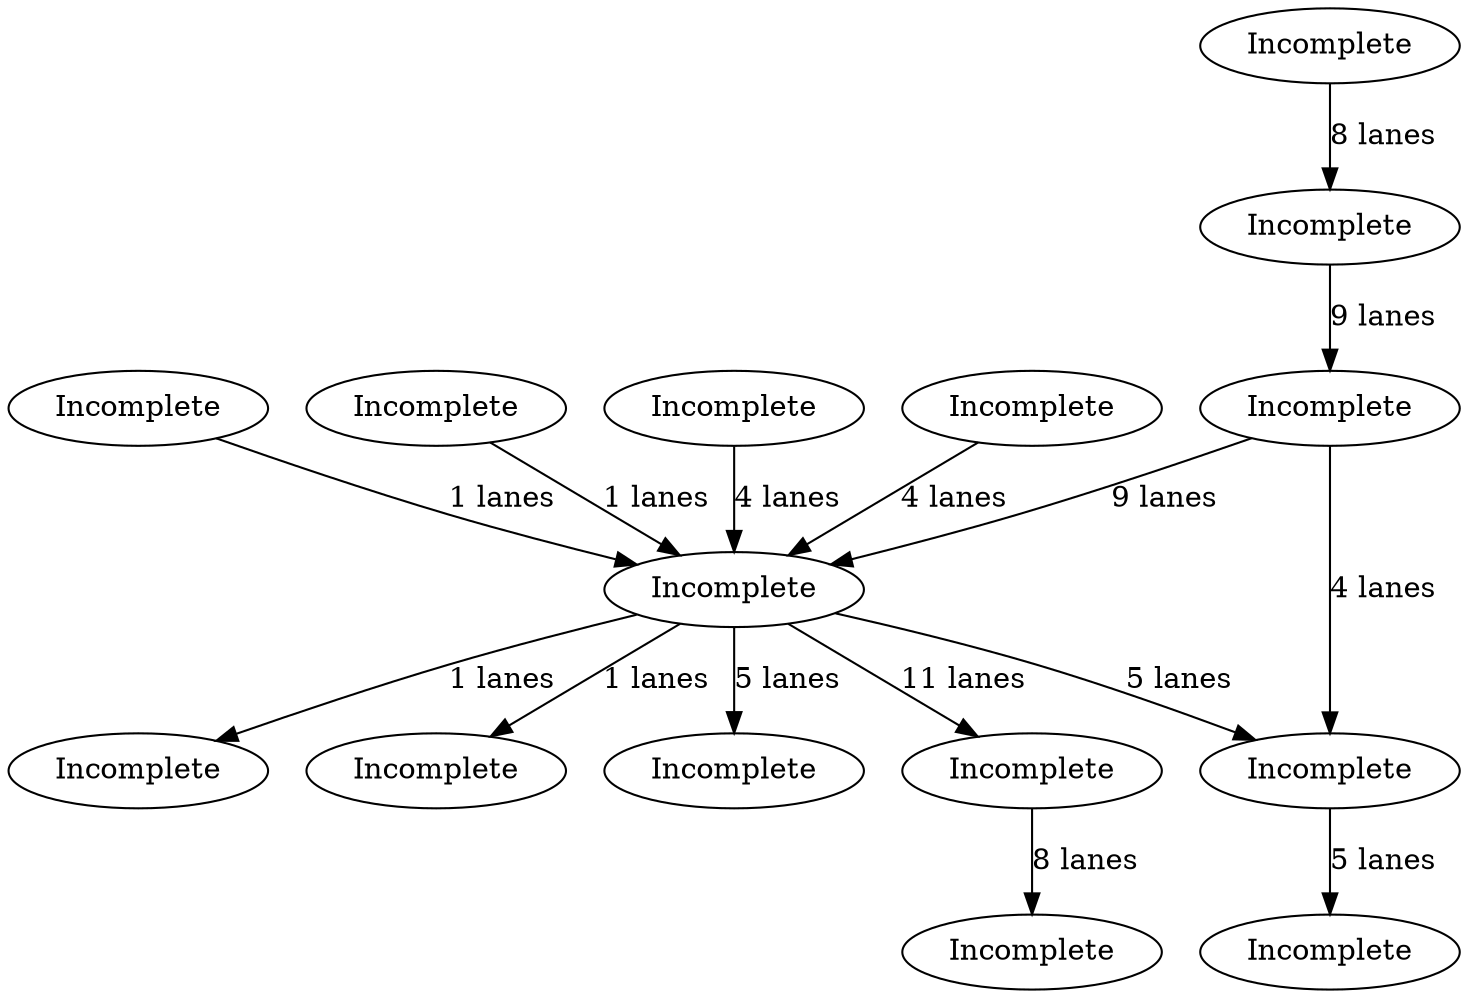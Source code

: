 digraph {
    0 [ label = "Incomplete" ]
    1 [ label = "Incomplete" ]
    2 [ label = "Incomplete" ]
    3 [ label = "Incomplete" ]
    4 [ label = "Incomplete" ]
    5 [ label = "Incomplete" ]
    6 [ label = "Incomplete" ]
    7 [ label = "Incomplete" ]
    8 [ label = "Incomplete" ]
    9 [ label = "Incomplete" ]
    10 [ label = "Incomplete" ]
    11 [ label = "Incomplete" ]
    12 [ label = "Incomplete" ]
    13 [ label = "Incomplete" ]
    14 [ label = "Incomplete" ]
    5 -> 6 [ label = "4 lanes" ]
    13 -> 9 [ label = "5 lanes" ]
    6 -> 13 [ label = "5 lanes" ]
    4 -> 6 [ label = "4 lanes" ]
    6 -> 7 [ label = "5 lanes" ]
    6 -> 8 [ label = "11 lanes" ]
    11 -> 10 [ label = "8 lanes" ]
    10 -> 12 [ label = "9 lanes" ]
    12 -> 6 [ label = "9 lanes" ]
    12 -> 13 [ label = "4 lanes" ]
    8 -> 14 [ label = "8 lanes" ]
    6 -> 3 [ label = "1 lanes" ]
    2 -> 6 [ label = "1 lanes" ]
    6 -> 1 [ label = "1 lanes" ]
    0 -> 6 [ label = "1 lanes" ]
}
